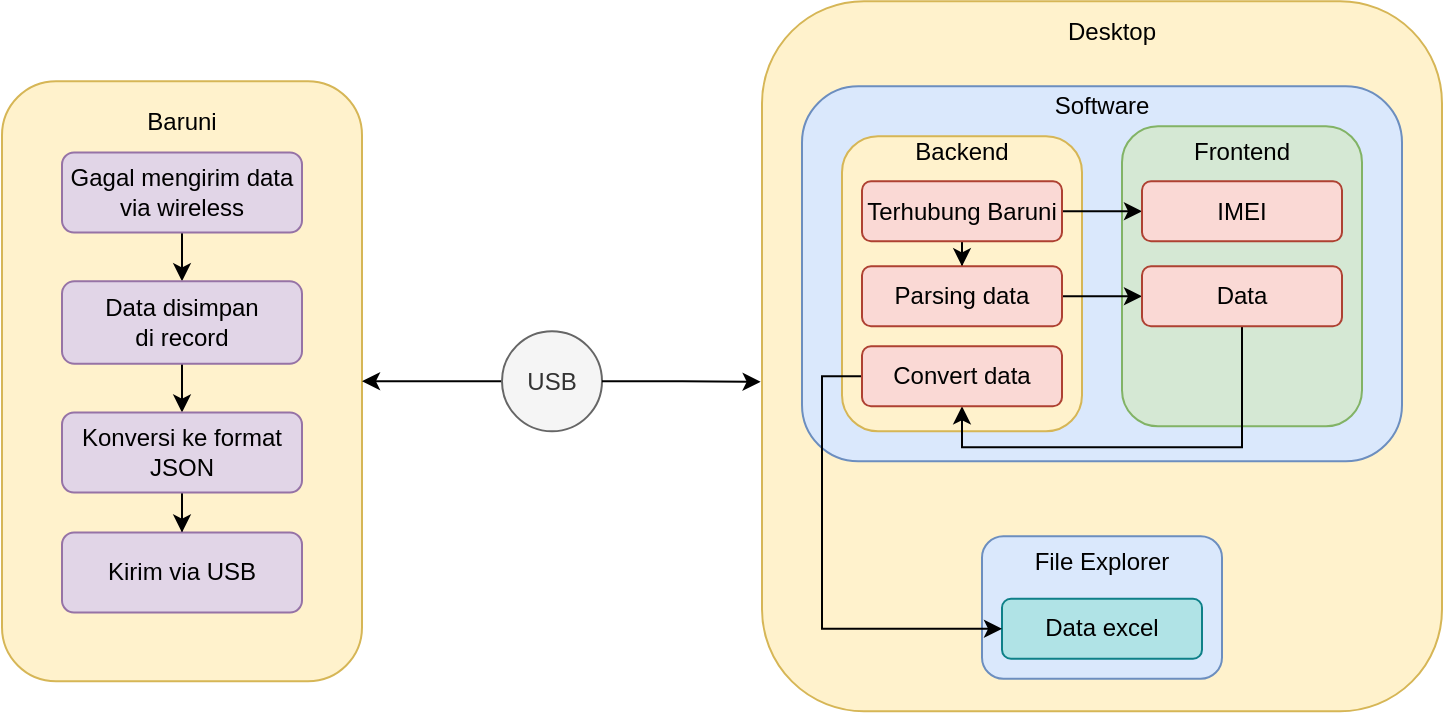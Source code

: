 <mxfile version="26.0.16">
  <diagram name="Page-1" id="abjH8JDhDwMlrESSAU5H">
    <mxGraphModel dx="740" dy="471" grid="1" gridSize="10" guides="1" tooltips="1" connect="1" arrows="1" fold="1" page="1" pageScale="1" pageWidth="850" pageHeight="1100" math="0" shadow="0">
      <root>
        <mxCell id="0" />
        <mxCell id="1" parent="0" />
        <mxCell id="uxQ6cXoGMAoABJ1x1QL--43" value="" style="rounded=1;whiteSpace=wrap;html=1;fillColor=#fff2cc;strokeColor=#d6b656;" parent="1" vertex="1">
          <mxGeometry x="560" y="90.63" width="340" height="355" as="geometry" />
        </mxCell>
        <mxCell id="uxQ6cXoGMAoABJ1x1QL--21" value="" style="rounded=1;whiteSpace=wrap;html=1;fillColor=#fff2cc;strokeColor=#d6b656;" parent="1" vertex="1">
          <mxGeometry x="180" y="130.63" width="180" height="300" as="geometry" />
        </mxCell>
        <mxCell id="uxQ6cXoGMAoABJ1x1QL--30" style="edgeStyle=orthogonalEdgeStyle;rounded=0;orthogonalLoop=1;jettySize=auto;html=1;entryX=1;entryY=0.5;entryDx=0;entryDy=0;" parent="1" source="uxQ6cXoGMAoABJ1x1QL--18" target="uxQ6cXoGMAoABJ1x1QL--21" edge="1">
          <mxGeometry relative="1" as="geometry" />
        </mxCell>
        <mxCell id="uxQ6cXoGMAoABJ1x1QL--18" value="USB" style="ellipse;whiteSpace=wrap;html=1;aspect=fixed;fillColor=#f5f5f5;fontColor=#333333;strokeColor=#666666;" parent="1" vertex="1">
          <mxGeometry x="430" y="255.63" width="50" height="50" as="geometry" />
        </mxCell>
        <mxCell id="uxQ6cXoGMAoABJ1x1QL--22" value="Baruni" style="text;html=1;align=center;verticalAlign=middle;whiteSpace=wrap;rounded=0;" parent="1" vertex="1">
          <mxGeometry x="240" y="136.26" width="60" height="30" as="geometry" />
        </mxCell>
        <mxCell id="uxQ6cXoGMAoABJ1x1QL--23" value="" style="rounded=1;whiteSpace=wrap;html=1;fillColor=#dae8fc;strokeColor=#6c8ebf;" parent="1" vertex="1">
          <mxGeometry x="580" y="133.13" width="300" height="187.5" as="geometry" />
        </mxCell>
        <mxCell id="uxQ6cXoGMAoABJ1x1QL--33" value="" style="rounded=1;whiteSpace=wrap;html=1;fillColor=#fff2cc;strokeColor=#d6b656;" parent="1" vertex="1">
          <mxGeometry x="600" y="158.13" width="120" height="147.5" as="geometry" />
        </mxCell>
        <mxCell id="uxQ6cXoGMAoABJ1x1QL--37" value="" style="rounded=1;whiteSpace=wrap;html=1;fillColor=#d5e8d4;strokeColor=#82b366;" parent="1" vertex="1">
          <mxGeometry x="740" y="153.13" width="120" height="150" as="geometry" />
        </mxCell>
        <mxCell id="uxQ6cXoGMAoABJ1x1QL--55" style="edgeStyle=orthogonalEdgeStyle;rounded=0;orthogonalLoop=1;jettySize=auto;html=1;entryX=0;entryY=0.5;entryDx=0;entryDy=0;" parent="1" source="uxQ6cXoGMAoABJ1x1QL--34" target="uxQ6cXoGMAoABJ1x1QL--38" edge="1">
          <mxGeometry relative="1" as="geometry" />
        </mxCell>
        <mxCell id="uxQ6cXoGMAoABJ1x1QL--63" style="edgeStyle=orthogonalEdgeStyle;rounded=0;orthogonalLoop=1;jettySize=auto;html=1;" parent="1" source="uxQ6cXoGMAoABJ1x1QL--34" target="uxQ6cXoGMAoABJ1x1QL--35" edge="1">
          <mxGeometry relative="1" as="geometry" />
        </mxCell>
        <mxCell id="uxQ6cXoGMAoABJ1x1QL--34" value="Terhubung Baruni" style="rounded=1;whiteSpace=wrap;html=1;fillColor=#fad9d5;strokeColor=#ae4132;" parent="1" vertex="1">
          <mxGeometry x="610" y="180.63" width="100" height="30" as="geometry" />
        </mxCell>
        <mxCell id="uxQ6cXoGMAoABJ1x1QL--56" style="edgeStyle=orthogonalEdgeStyle;rounded=0;orthogonalLoop=1;jettySize=auto;html=1;entryX=0;entryY=0.5;entryDx=0;entryDy=0;" parent="1" source="uxQ6cXoGMAoABJ1x1QL--35" target="uxQ6cXoGMAoABJ1x1QL--39" edge="1">
          <mxGeometry relative="1" as="geometry">
            <Array as="points">
              <mxPoint x="730" y="238" />
              <mxPoint x="730" y="238" />
            </Array>
          </mxGeometry>
        </mxCell>
        <mxCell id="uxQ6cXoGMAoABJ1x1QL--35" value="Parsing data" style="rounded=1;whiteSpace=wrap;html=1;fillColor=#fad9d5;strokeColor=#ae4132;" parent="1" vertex="1">
          <mxGeometry x="610" y="223.13" width="100" height="30" as="geometry" />
        </mxCell>
        <mxCell id="uxQ6cXoGMAoABJ1x1QL--36" value="Backend" style="text;html=1;align=center;verticalAlign=middle;whiteSpace=wrap;rounded=0;" parent="1" vertex="1">
          <mxGeometry x="630" y="150.63" width="60" height="30" as="geometry" />
        </mxCell>
        <mxCell id="uxQ6cXoGMAoABJ1x1QL--38" value="IMEI" style="rounded=1;whiteSpace=wrap;html=1;fillColor=#fad9d5;strokeColor=#ae4132;" parent="1" vertex="1">
          <mxGeometry x="750" y="180.63" width="100" height="30" as="geometry" />
        </mxCell>
        <mxCell id="uxQ6cXoGMAoABJ1x1QL--57" style="edgeStyle=orthogonalEdgeStyle;rounded=0;orthogonalLoop=1;jettySize=auto;html=1;entryX=0.5;entryY=1;entryDx=0;entryDy=0;" parent="1" source="uxQ6cXoGMAoABJ1x1QL--39" target="uxQ6cXoGMAoABJ1x1QL--50" edge="1">
          <mxGeometry relative="1" as="geometry">
            <Array as="points">
              <mxPoint x="800" y="313.63" />
              <mxPoint x="660" y="313.63" />
            </Array>
          </mxGeometry>
        </mxCell>
        <mxCell id="uxQ6cXoGMAoABJ1x1QL--39" value="Data" style="rounded=1;whiteSpace=wrap;html=1;fillColor=#fad9d5;strokeColor=#ae4132;" parent="1" vertex="1">
          <mxGeometry x="750" y="223.13" width="100" height="30" as="geometry" />
        </mxCell>
        <mxCell id="uxQ6cXoGMAoABJ1x1QL--40" value="Frontend" style="text;html=1;align=center;verticalAlign=middle;whiteSpace=wrap;rounded=0;" parent="1" vertex="1">
          <mxGeometry x="770" y="150.63" width="60" height="30" as="geometry" />
        </mxCell>
        <mxCell id="uxQ6cXoGMAoABJ1x1QL--42" value="Software" style="text;html=1;align=center;verticalAlign=middle;whiteSpace=wrap;rounded=0;" parent="1" vertex="1">
          <mxGeometry x="700" y="128.13" width="60" height="30" as="geometry" />
        </mxCell>
        <mxCell id="uxQ6cXoGMAoABJ1x1QL--44" value="Desktop" style="text;html=1;align=center;verticalAlign=middle;whiteSpace=wrap;rounded=0;" parent="1" vertex="1">
          <mxGeometry x="705" y="90.63" width="60" height="30" as="geometry" />
        </mxCell>
        <mxCell id="uxQ6cXoGMAoABJ1x1QL--45" value="" style="rounded=1;whiteSpace=wrap;html=1;fillColor=#dae8fc;strokeColor=#6c8ebf;" parent="1" vertex="1">
          <mxGeometry x="670" y="358.13" width="120" height="71.25" as="geometry" />
        </mxCell>
        <mxCell id="uxQ6cXoGMAoABJ1x1QL--47" value="Data excel" style="rounded=1;whiteSpace=wrap;html=1;fillColor=#b0e3e6;strokeColor=#0e8088;" parent="1" vertex="1">
          <mxGeometry x="680" y="389.38" width="100" height="30" as="geometry" />
        </mxCell>
        <mxCell id="uxQ6cXoGMAoABJ1x1QL--48" value="File Explorer" style="text;html=1;align=center;verticalAlign=middle;whiteSpace=wrap;rounded=0;" parent="1" vertex="1">
          <mxGeometry x="690" y="355.63" width="80" height="30" as="geometry" />
        </mxCell>
        <mxCell id="uxQ6cXoGMAoABJ1x1QL--59" style="edgeStyle=orthogonalEdgeStyle;rounded=0;orthogonalLoop=1;jettySize=auto;html=1;entryX=0;entryY=0.5;entryDx=0;entryDy=0;" parent="1" source="uxQ6cXoGMAoABJ1x1QL--50" target="uxQ6cXoGMAoABJ1x1QL--47" edge="1">
          <mxGeometry relative="1" as="geometry">
            <Array as="points">
              <mxPoint x="590" y="277.63" />
              <mxPoint x="590" y="404.63" />
            </Array>
          </mxGeometry>
        </mxCell>
        <mxCell id="uxQ6cXoGMAoABJ1x1QL--50" value="Convert data" style="rounded=1;whiteSpace=wrap;html=1;fillColor=#fad9d5;strokeColor=#ae4132;" parent="1" vertex="1">
          <mxGeometry x="610" y="263.13" width="100" height="30" as="geometry" />
        </mxCell>
        <mxCell id="uxQ6cXoGMAoABJ1x1QL--61" style="edgeStyle=orthogonalEdgeStyle;rounded=0;orthogonalLoop=1;jettySize=auto;html=1;entryX=-0.002;entryY=0.536;entryDx=0;entryDy=0;entryPerimeter=0;" parent="1" source="uxQ6cXoGMAoABJ1x1QL--18" target="uxQ6cXoGMAoABJ1x1QL--43" edge="1">
          <mxGeometry relative="1" as="geometry" />
        </mxCell>
        <mxCell id="51Nc9i31NI5nQpIhsl8x-9" style="edgeStyle=orthogonalEdgeStyle;rounded=0;orthogonalLoop=1;jettySize=auto;html=1;" parent="1" source="51Nc9i31NI5nQpIhsl8x-2" target="51Nc9i31NI5nQpIhsl8x-3" edge="1">
          <mxGeometry relative="1" as="geometry" />
        </mxCell>
        <mxCell id="51Nc9i31NI5nQpIhsl8x-2" value="Gagal mengirim data via wireless" style="rounded=1;whiteSpace=wrap;html=1;fillColor=#e1d5e7;strokeColor=#9673a6;" parent="1" vertex="1">
          <mxGeometry x="210" y="166.26" width="120" height="40" as="geometry" />
        </mxCell>
        <mxCell id="51Nc9i31NI5nQpIhsl8x-11" style="edgeStyle=orthogonalEdgeStyle;rounded=0;orthogonalLoop=1;jettySize=auto;html=1;entryX=0.5;entryY=0;entryDx=0;entryDy=0;" parent="1" source="51Nc9i31NI5nQpIhsl8x-3" target="51Nc9i31NI5nQpIhsl8x-5" edge="1">
          <mxGeometry relative="1" as="geometry" />
        </mxCell>
        <mxCell id="51Nc9i31NI5nQpIhsl8x-3" value="Data disimpan&lt;div&gt;di record&lt;/div&gt;" style="rounded=1;whiteSpace=wrap;html=1;fillColor=#e1d5e7;strokeColor=#9673a6;" parent="1" vertex="1">
          <mxGeometry x="210" y="230.63" width="120" height="41.24" as="geometry" />
        </mxCell>
        <mxCell id="51Nc9i31NI5nQpIhsl8x-12" style="edgeStyle=orthogonalEdgeStyle;rounded=0;orthogonalLoop=1;jettySize=auto;html=1;entryX=0.5;entryY=0;entryDx=0;entryDy=0;" parent="1" source="51Nc9i31NI5nQpIhsl8x-5" target="51Nc9i31NI5nQpIhsl8x-8" edge="1">
          <mxGeometry relative="1" as="geometry" />
        </mxCell>
        <mxCell id="51Nc9i31NI5nQpIhsl8x-5" value="Konversi ke format JSON" style="rounded=1;whiteSpace=wrap;html=1;fillColor=#e1d5e7;strokeColor=#9673a6;" parent="1" vertex="1">
          <mxGeometry x="210" y="296.26" width="120" height="40" as="geometry" />
        </mxCell>
        <mxCell id="51Nc9i31NI5nQpIhsl8x-8" value="Kirim via USB" style="rounded=1;whiteSpace=wrap;html=1;fillColor=#e1d5e7;strokeColor=#9673a6;" parent="1" vertex="1">
          <mxGeometry x="210" y="356.26" width="120" height="40" as="geometry" />
        </mxCell>
      </root>
    </mxGraphModel>
  </diagram>
</mxfile>
